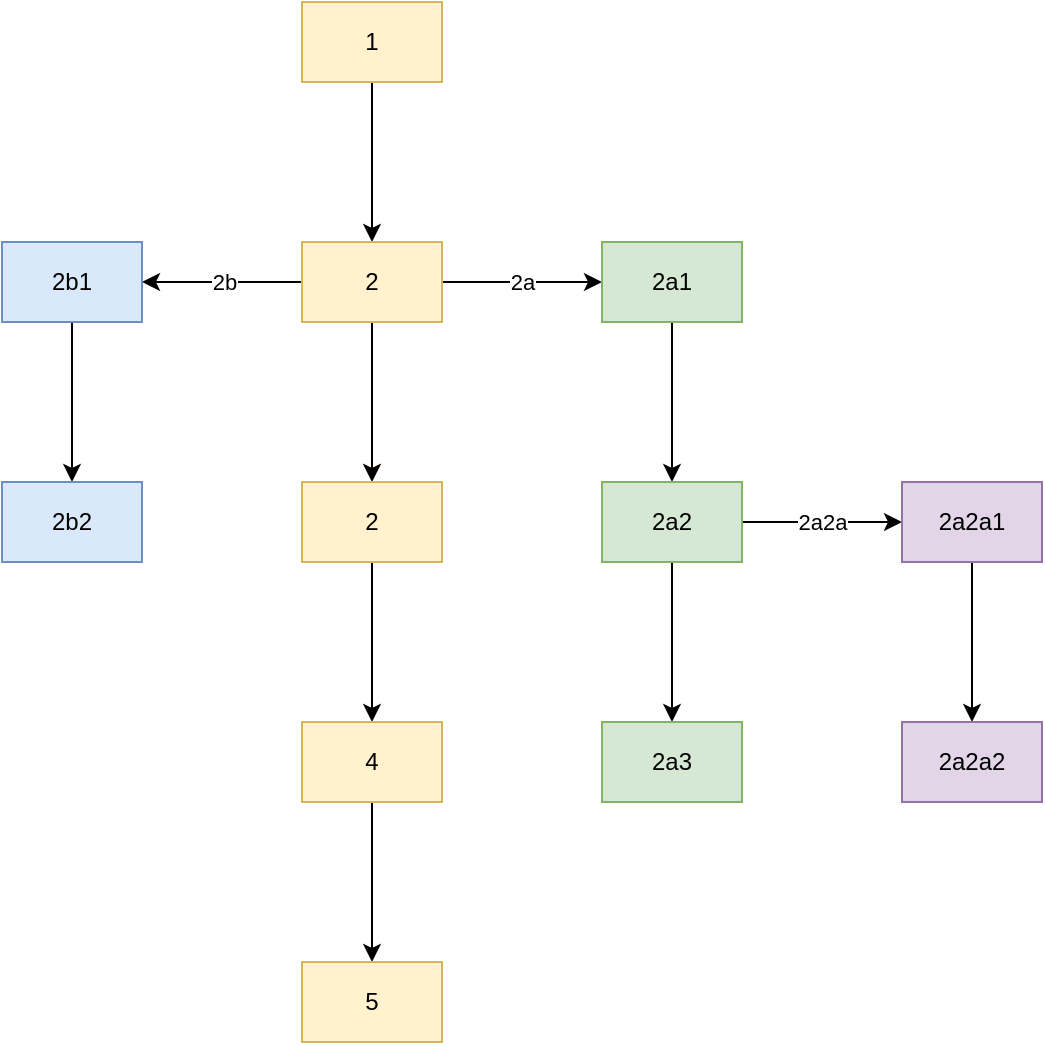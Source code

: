 <mxfile version="17.1.4" type="device"><diagram id="G71socqN5vOQ3WH-uNjw" name="Page-1"><mxGraphModel dx="1518" dy="358" grid="1" gridSize="10" guides="1" tooltips="1" connect="1" arrows="1" fold="1" page="1" pageScale="1" pageWidth="827" pageHeight="1169" math="0" shadow="0"><root><mxCell id="0"/><mxCell id="1" parent="0"/><mxCell id="XSIsxjfNORZO3DE3N9BD-3" value="" style="edgeStyle=orthogonalEdgeStyle;rounded=0;orthogonalLoop=1;jettySize=auto;html=1;fillColor=#fff2cc;strokeColor=#000000;" edge="1" parent="1" source="XSIsxjfNORZO3DE3N9BD-1" target="XSIsxjfNORZO3DE3N9BD-2"><mxGeometry relative="1" as="geometry"/></mxCell><mxCell id="XSIsxjfNORZO3DE3N9BD-1" value="1" style="rounded=0;whiteSpace=wrap;html=1;fillColor=#fff2cc;strokeColor=#d6b656;" vertex="1" parent="1"><mxGeometry x="120" y="30" width="70" height="40" as="geometry"/></mxCell><mxCell id="XSIsxjfNORZO3DE3N9BD-5" value="" style="edgeStyle=orthogonalEdgeStyle;rounded=0;orthogonalLoop=1;jettySize=auto;html=1;fillColor=#fff2cc;strokeColor=#d6b656;" edge="1" parent="1" source="XSIsxjfNORZO3DE3N9BD-2" target="XSIsxjfNORZO3DE3N9BD-4"><mxGeometry relative="1" as="geometry"/></mxCell><mxCell id="XSIsxjfNORZO3DE3N9BD-11" value="" style="edgeStyle=orthogonalEdgeStyle;rounded=0;orthogonalLoop=1;jettySize=auto;html=1;" edge="1" parent="1" source="XSIsxjfNORZO3DE3N9BD-2" target="XSIsxjfNORZO3DE3N9BD-10"><mxGeometry relative="1" as="geometry"/></mxCell><mxCell id="XSIsxjfNORZO3DE3N9BD-29" value="2a" style="edgeLabel;html=1;align=center;verticalAlign=middle;resizable=0;points=[];" vertex="1" connectable="0" parent="XSIsxjfNORZO3DE3N9BD-11"><mxGeometry x="0.228" y="-1" relative="1" as="geometry"><mxPoint x="-9" y="-1" as="offset"/></mxGeometry></mxCell><mxCell id="XSIsxjfNORZO3DE3N9BD-23" value="" style="edgeStyle=orthogonalEdgeStyle;rounded=0;orthogonalLoop=1;jettySize=auto;html=1;" edge="1" parent="1" source="XSIsxjfNORZO3DE3N9BD-2" target="XSIsxjfNORZO3DE3N9BD-22"><mxGeometry relative="1" as="geometry"/></mxCell><mxCell id="XSIsxjfNORZO3DE3N9BD-30" value="2b" style="edgeLabel;html=1;align=center;verticalAlign=middle;resizable=0;points=[];" vertex="1" connectable="0" parent="XSIsxjfNORZO3DE3N9BD-23"><mxGeometry x="-0.258" y="-2" relative="1" as="geometry"><mxPoint x="-10" y="2" as="offset"/></mxGeometry></mxCell><mxCell id="XSIsxjfNORZO3DE3N9BD-32" value="" style="edgeStyle=orthogonalEdgeStyle;rounded=0;orthogonalLoop=1;jettySize=auto;html=1;strokeColor=#000000;" edge="1" parent="1" source="XSIsxjfNORZO3DE3N9BD-2" target="XSIsxjfNORZO3DE3N9BD-31"><mxGeometry relative="1" as="geometry"/></mxCell><mxCell id="XSIsxjfNORZO3DE3N9BD-2" value="2" style="rounded=0;whiteSpace=wrap;html=1;fillColor=#fff2cc;strokeColor=#d6b656;" vertex="1" parent="1"><mxGeometry x="120" y="150" width="70" height="40" as="geometry"/></mxCell><mxCell id="XSIsxjfNORZO3DE3N9BD-7" value="" style="edgeStyle=orthogonalEdgeStyle;rounded=0;orthogonalLoop=1;jettySize=auto;html=1;fillColor=#fff2cc;strokeColor=#000000;" edge="1" parent="1" source="XSIsxjfNORZO3DE3N9BD-4" target="XSIsxjfNORZO3DE3N9BD-6"><mxGeometry relative="1" as="geometry"/></mxCell><mxCell id="XSIsxjfNORZO3DE3N9BD-4" value="3" style="rounded=0;whiteSpace=wrap;html=1;fillColor=#fff2cc;strokeColor=#d6b656;" vertex="1" parent="1"><mxGeometry x="120" y="270" width="70" height="40" as="geometry"/></mxCell><mxCell id="XSIsxjfNORZO3DE3N9BD-9" value="" style="edgeStyle=orthogonalEdgeStyle;rounded=0;orthogonalLoop=1;jettySize=auto;html=1;fillColor=#fff2cc;strokeColor=#000000;" edge="1" parent="1" source="XSIsxjfNORZO3DE3N9BD-6" target="XSIsxjfNORZO3DE3N9BD-8"><mxGeometry relative="1" as="geometry"/></mxCell><mxCell id="XSIsxjfNORZO3DE3N9BD-6" value="4" style="rounded=0;whiteSpace=wrap;html=1;fillColor=#fff2cc;strokeColor=#d6b656;" vertex="1" parent="1"><mxGeometry x="120" y="390" width="70" height="40" as="geometry"/></mxCell><mxCell id="XSIsxjfNORZO3DE3N9BD-8" value="5" style="rounded=0;whiteSpace=wrap;html=1;fillColor=#fff2cc;strokeColor=#d6b656;" vertex="1" parent="1"><mxGeometry x="120" y="510" width="70" height="40" as="geometry"/></mxCell><mxCell id="XSIsxjfNORZO3DE3N9BD-13" value="" style="edgeStyle=orthogonalEdgeStyle;rounded=0;orthogonalLoop=1;jettySize=auto;html=1;fillColor=#d5e8d4;strokeColor=#000000;" edge="1" parent="1" source="XSIsxjfNORZO3DE3N9BD-10" target="XSIsxjfNORZO3DE3N9BD-12"><mxGeometry relative="1" as="geometry"/></mxCell><mxCell id="XSIsxjfNORZO3DE3N9BD-10" value="2a1" style="rounded=0;whiteSpace=wrap;html=1;fillColor=#d5e8d4;strokeColor=#82b366;" vertex="1" parent="1"><mxGeometry x="270" y="150" width="70" height="40" as="geometry"/></mxCell><mxCell id="XSIsxjfNORZO3DE3N9BD-15" value="" style="edgeStyle=orthogonalEdgeStyle;rounded=0;orthogonalLoop=1;jettySize=auto;html=1;fillColor=#d5e8d4;strokeColor=#000000;" edge="1" parent="1" source="XSIsxjfNORZO3DE3N9BD-12" target="XSIsxjfNORZO3DE3N9BD-14"><mxGeometry relative="1" as="geometry"/></mxCell><mxCell id="XSIsxjfNORZO3DE3N9BD-17" value="" style="edgeStyle=orthogonalEdgeStyle;rounded=0;orthogonalLoop=1;jettySize=auto;html=1;fillColor=#d5e8d4;strokeColor=#000000;" edge="1" parent="1" source="XSIsxjfNORZO3DE3N9BD-12" target="XSIsxjfNORZO3DE3N9BD-16"><mxGeometry relative="1" as="geometry"/></mxCell><mxCell id="XSIsxjfNORZO3DE3N9BD-33" value="2a2a" style="edgeLabel;html=1;align=center;verticalAlign=middle;resizable=0;points=[];" vertex="1" connectable="0" parent="XSIsxjfNORZO3DE3N9BD-17"><mxGeometry x="-0.347" y="-2" relative="1" as="geometry"><mxPoint x="14" y="-2" as="offset"/></mxGeometry></mxCell><mxCell id="XSIsxjfNORZO3DE3N9BD-12" value="2a2" style="rounded=0;whiteSpace=wrap;html=1;fillColor=#d5e8d4;strokeColor=#82b366;" vertex="1" parent="1"><mxGeometry x="270" y="270" width="70" height="40" as="geometry"/></mxCell><mxCell id="XSIsxjfNORZO3DE3N9BD-14" value="2a3" style="rounded=0;whiteSpace=wrap;html=1;fillColor=#d5e8d4;strokeColor=#82b366;" vertex="1" parent="1"><mxGeometry x="270" y="390" width="70" height="40" as="geometry"/></mxCell><mxCell id="XSIsxjfNORZO3DE3N9BD-19" value="" style="edgeStyle=orthogonalEdgeStyle;rounded=0;orthogonalLoop=1;jettySize=auto;html=1;fillColor=#e1d5e7;strokeColor=#000000;" edge="1" parent="1" source="XSIsxjfNORZO3DE3N9BD-16" target="XSIsxjfNORZO3DE3N9BD-18"><mxGeometry relative="1" as="geometry"/></mxCell><mxCell id="XSIsxjfNORZO3DE3N9BD-16" value="2a2a1" style="rounded=0;whiteSpace=wrap;html=1;fillColor=#e1d5e7;strokeColor=#9673a6;" vertex="1" parent="1"><mxGeometry x="420" y="270" width="70" height="40" as="geometry"/></mxCell><mxCell id="XSIsxjfNORZO3DE3N9BD-18" value="2a2a2" style="rounded=0;whiteSpace=wrap;html=1;fillColor=#e1d5e7;strokeColor=#9673a6;" vertex="1" parent="1"><mxGeometry x="420" y="390" width="70" height="40" as="geometry"/></mxCell><mxCell id="XSIsxjfNORZO3DE3N9BD-25" value="" style="edgeStyle=orthogonalEdgeStyle;rounded=0;orthogonalLoop=1;jettySize=auto;html=1;fillColor=#dae8fc;strokeColor=#000000;" edge="1" parent="1" source="XSIsxjfNORZO3DE3N9BD-22" target="XSIsxjfNORZO3DE3N9BD-24"><mxGeometry relative="1" as="geometry"/></mxCell><mxCell id="XSIsxjfNORZO3DE3N9BD-22" value="2b1" style="rounded=0;whiteSpace=wrap;html=1;fillColor=#dae8fc;strokeColor=#6c8ebf;" vertex="1" parent="1"><mxGeometry x="-30" y="150" width="70" height="40" as="geometry"/></mxCell><mxCell id="XSIsxjfNORZO3DE3N9BD-24" value="2b2" style="rounded=0;whiteSpace=wrap;html=1;fillColor=#dae8fc;strokeColor=#6c8ebf;" vertex="1" parent="1"><mxGeometry x="-30" y="270" width="70" height="40" as="geometry"/></mxCell><mxCell id="XSIsxjfNORZO3DE3N9BD-31" value="2" style="rounded=0;whiteSpace=wrap;html=1;fillColor=#fff2cc;strokeColor=#d6b656;" vertex="1" parent="1"><mxGeometry x="120" y="270" width="70" height="40" as="geometry"/></mxCell></root></mxGraphModel></diagram></mxfile>